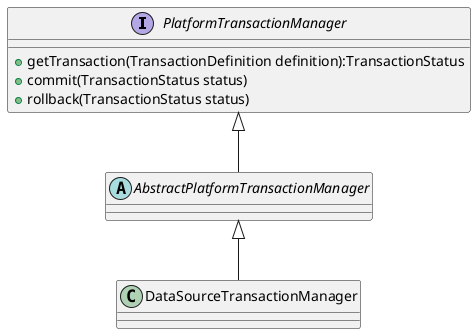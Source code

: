 @startuml


interface PlatformTransactionManager {
    + getTransaction(TransactionDefinition definition):TransactionStatus
    + commit(TransactionStatus status)
    + rollback(TransactionStatus status)
}

abstract class AbstractPlatformTransactionManager

PlatformTransactionManager <|-- AbstractPlatformTransactionManager

class DataSourceTransactionManager

AbstractPlatformTransactionManager <|-- DataSourceTransactionManager

@enduml